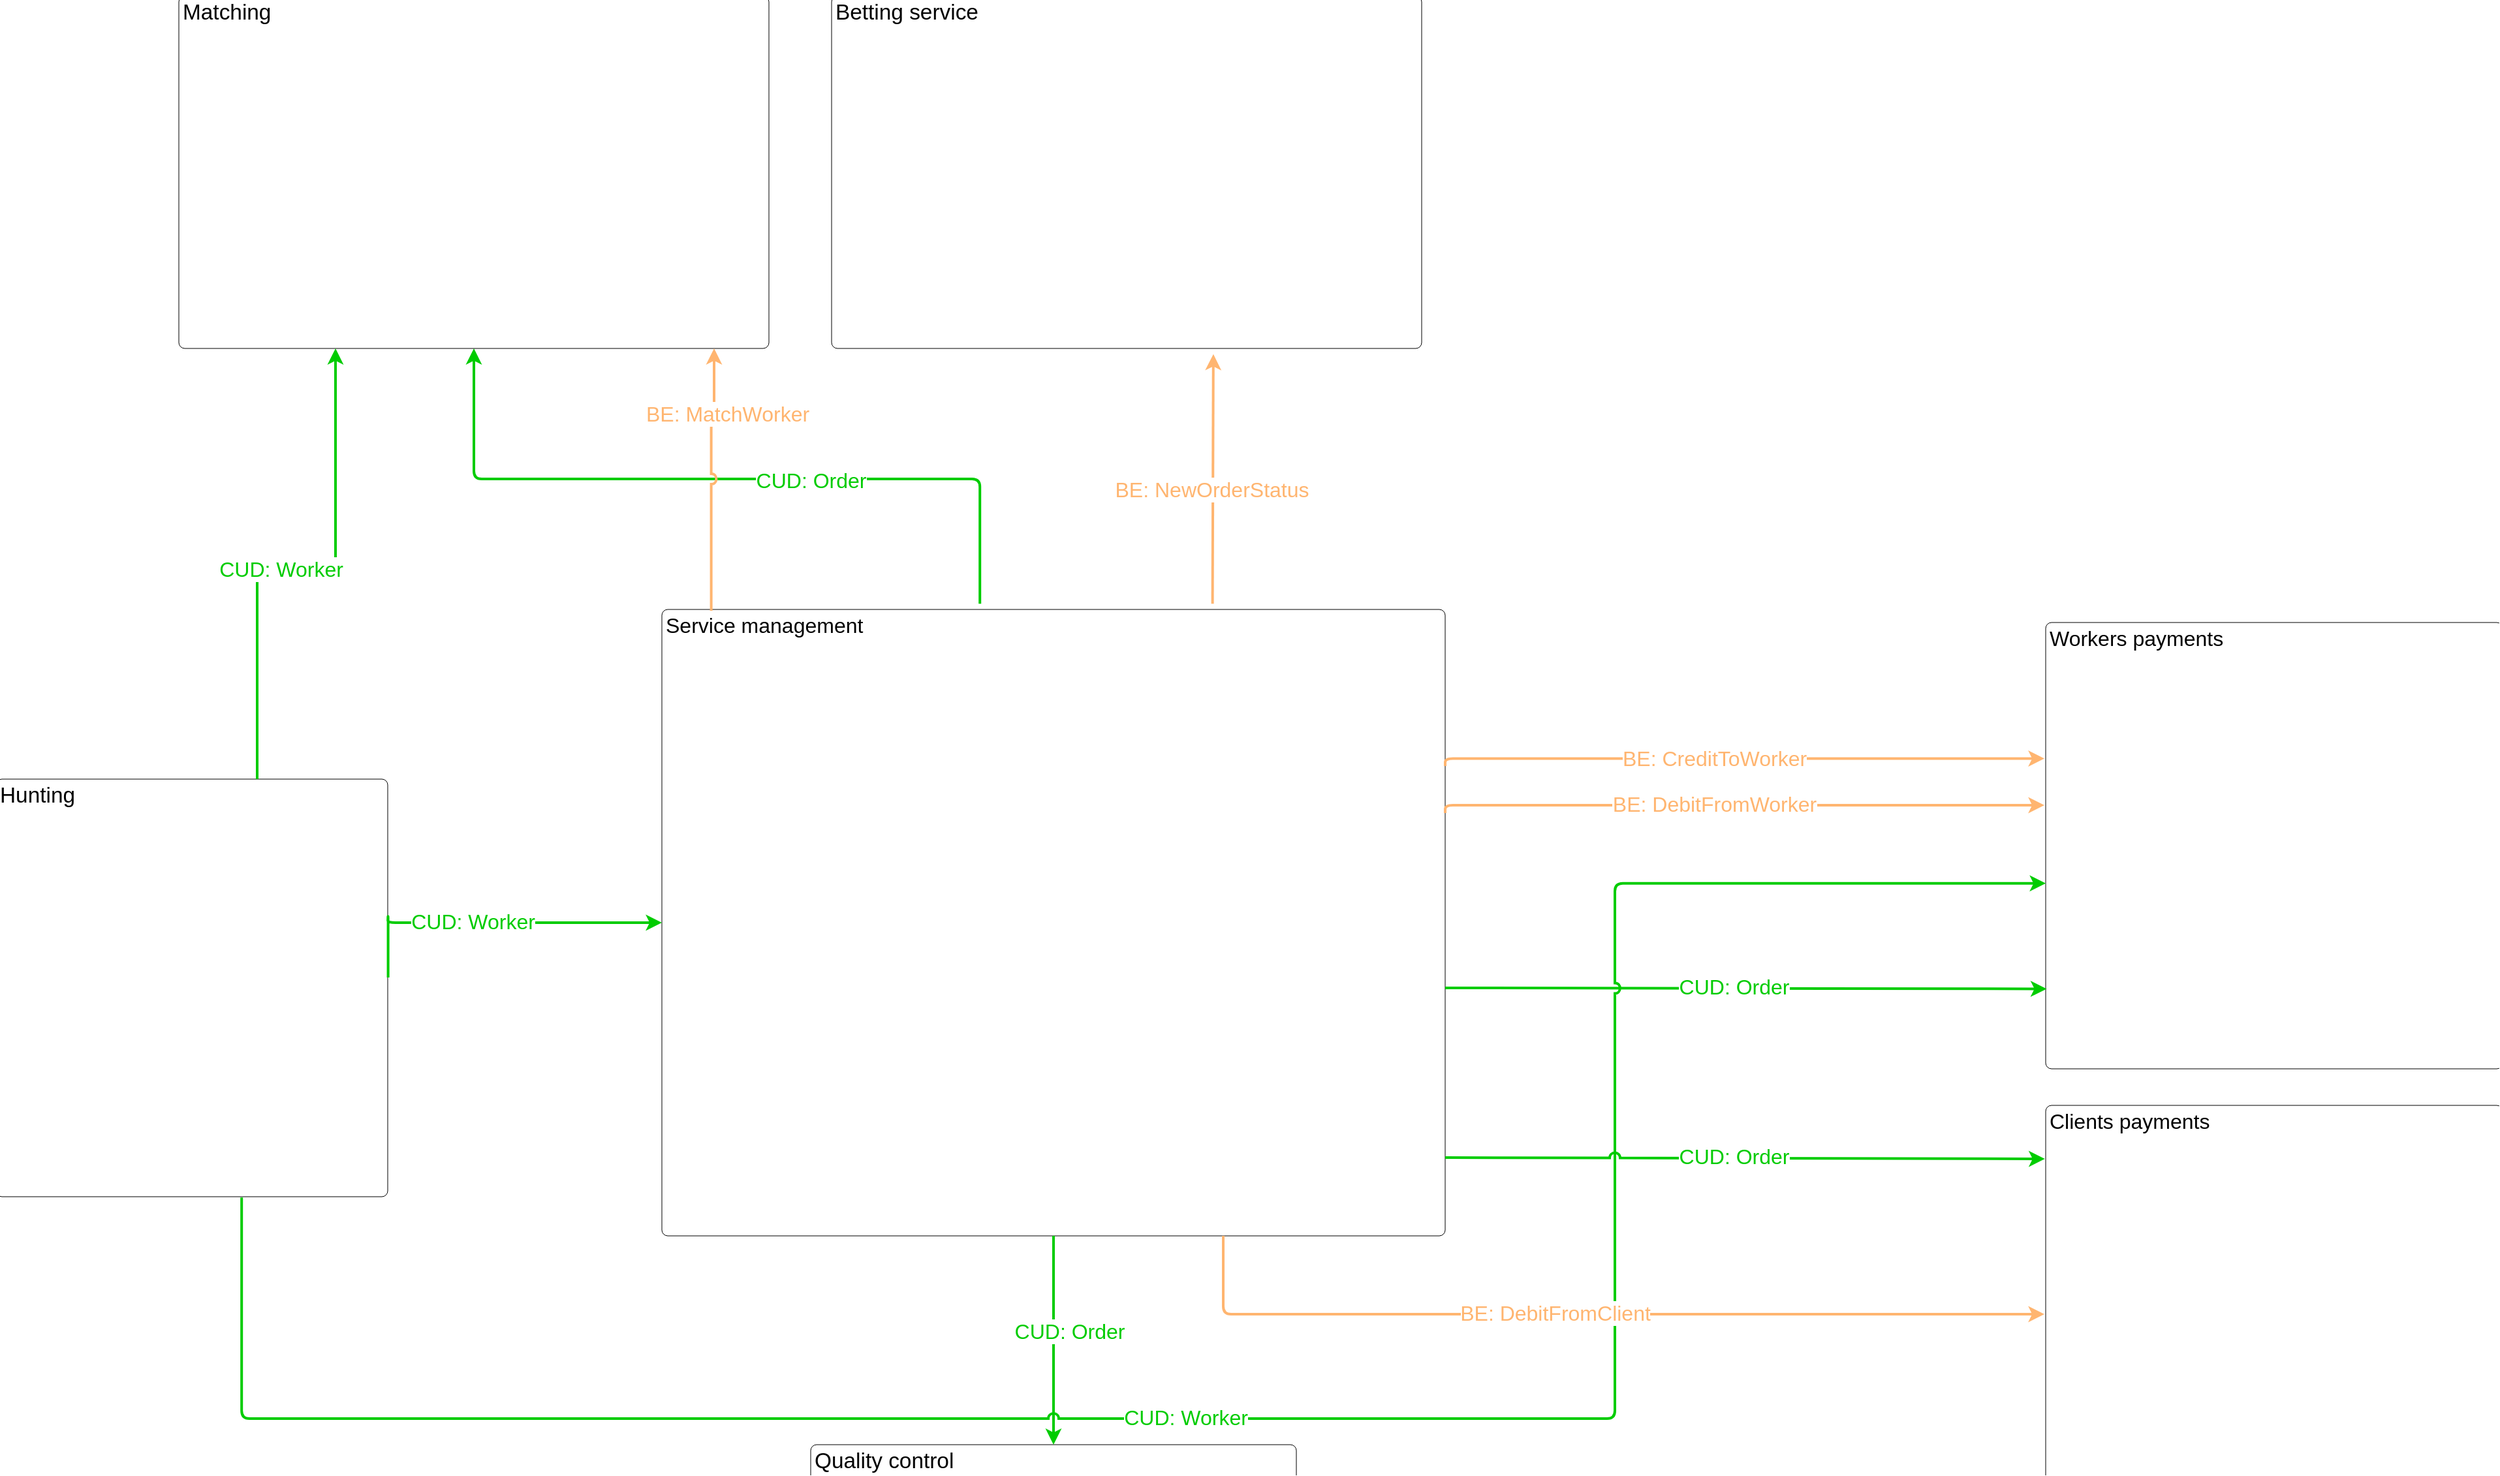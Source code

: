 <mxfile version="24.6.5" type="github">
  <diagram name="Страница — 1" id="SNesUV2g55XFbluxKNim">
    <mxGraphModel dx="4261" dy="2587" grid="1" gridSize="10" guides="1" tooltips="1" connect="1" arrows="1" fold="1" page="1" pageScale="1" pageWidth="827" pageHeight="1169" math="0" shadow="0">
      <root>
        <mxCell id="0" />
        <mxCell id="1" parent="0" />
        <mxCell id="bGFSSM1Bwl2eTKHWFs73-103" value="Betting service" style="html=1;overflow=block;blockSpacing=1;whiteSpace=wrap;fontSize=16.7;align=left;spacing=3.8;verticalAlign=top;strokeColor=#000000;rounded=1;absoluteArcSize=1;arcSize=9;fillColor=none;strokeWidth=NaN;lucidId=6T4P98csuthG;" parent="1" vertex="1">
          <mxGeometry x="-600" y="-570" width="452" height="270" as="geometry" />
        </mxCell>
        <mxCell id="bGFSSM1Bwl2eTKHWFs73-104" value="Hunting" style="html=1;overflow=block;blockSpacing=1;whiteSpace=wrap;fontSize=16.7;align=left;spacing=3.8;verticalAlign=top;strokeColor=#000000;rounded=1;absoluteArcSize=1;arcSize=9;fillColor=none;strokeWidth=NaN;lucidId=l42PjmtMiVCG;perimeterSpacing=0;" parent="1" vertex="1">
          <mxGeometry x="-1240" y="30" width="300" height="320" as="geometry" />
        </mxCell>
        <mxCell id="bGFSSM1Bwl2eTKHWFs73-105" value="Service management" style="html=1;overflow=block;blockSpacing=1;whiteSpace=wrap;fontSize=16;align=left;spacing=3.8;verticalAlign=top;strokeColor=#000000;rounded=1;absoluteArcSize=1;arcSize=9;fillColor=none;strokeWidth=NaN;lucidId=9ZwRXWtkimyL;fontColor=default;" parent="1" vertex="1">
          <mxGeometry x="-730" y="-100" width="600" height="480" as="geometry" />
        </mxCell>
        <mxCell id="bGFSSM1Bwl2eTKHWFs73-106" value="Workers payments" style="html=1;overflow=block;blockSpacing=1;whiteSpace=wrap;fontSize=16;fontColor=default;align=left;spacing=3.8;verticalAlign=top;strokeColor=#000000;rounded=1;absoluteArcSize=1;arcSize=9;fillColor=none;strokeWidth=NaN;lucidId=yf5P64~TPSbk;perimeterSpacing=1;" parent="1" vertex="1">
          <mxGeometry x="330" y="-90" width="350" height="342" as="geometry" />
        </mxCell>
        <mxCell id="bGFSSM1Bwl2eTKHWFs73-107" value="Quality control" style="html=1;overflow=block;blockSpacing=1;whiteSpace=wrap;fontSize=16.7;align=left;spacing=3.8;verticalAlign=top;strokeColor=#000000;rounded=1;absoluteArcSize=1;arcSize=9;fillColor=none;strokeWidth=NaN;lucidId=uw4PtmyCs-oK;" parent="1" vertex="1">
          <mxGeometry x="-616" y="540" width="372" height="217" as="geometry" />
        </mxCell>
        <mxCell id="bGFSSM1Bwl2eTKHWFs73-110" value="" style="endArrow=classic;html=1;rounded=1;strokeColor=#00CC00;strokeWidth=2;align=center;verticalAlign=middle;arcSize=12;fontFamily=Helvetica;fontSize=13;fontColor=default;labelBackgroundColor=default;edgeStyle=orthogonalEdgeStyle;jumpStyle=arc;exitX=1.001;exitY=0.475;exitDx=0;exitDy=0;exitPerimeter=0;" parent="1" source="bGFSSM1Bwl2eTKHWFs73-104" target="bGFSSM1Bwl2eTKHWFs73-105" edge="1">
          <mxGeometry width="50" height="50" relative="1" as="geometry">
            <mxPoint x="-1150" as="sourcePoint" />
            <mxPoint x="-940" as="targetPoint" />
            <Array as="points">
              <mxPoint x="-940" y="133" />
              <mxPoint x="-940" y="133" />
            </Array>
          </mxGeometry>
        </mxCell>
        <mxCell id="bGFSSM1Bwl2eTKHWFs73-111" value="CUD: Worker" style="edgeLabel;html=1;align=center;verticalAlign=middle;resizable=0;points=[];fontSize=16;fontColor=#00CC00;" parent="bGFSSM1Bwl2eTKHWFs73-110" vertex="1" connectable="0">
          <mxGeometry x="-0.09" y="1" relative="1" as="geometry">
            <mxPoint as="offset" />
          </mxGeometry>
        </mxCell>
        <mxCell id="bGFSSM1Bwl2eTKHWFs73-114" value="" style="endArrow=classic;html=1;rounded=1;strokeColor=#FFB570;strokeWidth=2;align=center;verticalAlign=middle;arcSize=12;fontFamily=Helvetica;fontSize=13;fontColor=#FFB570;labelBackgroundColor=default;edgeStyle=orthogonalEdgeStyle;jumpStyle=arc;exitX=1;exitY=0.25;exitDx=0;exitDy=0;entryX=0;entryY=0.306;entryDx=0;entryDy=0;entryPerimeter=0;" parent="1" source="bGFSSM1Bwl2eTKHWFs73-105" target="bGFSSM1Bwl2eTKHWFs73-106" edge="1">
          <mxGeometry width="50" height="50" relative="1" as="geometry">
            <mxPoint x="-180" y="10.88" as="sourcePoint" />
            <mxPoint x="180" y="20" as="targetPoint" />
            <Array as="points">
              <mxPoint x="-130" y="14" />
            </Array>
          </mxGeometry>
        </mxCell>
        <mxCell id="bGFSSM1Bwl2eTKHWFs73-115" value="BE: CreditToWorker" style="edgeLabel;html=1;align=center;verticalAlign=middle;resizable=0;points=[];fontSize=16;fontColor=#FFB570;" parent="bGFSSM1Bwl2eTKHWFs73-114" vertex="1" connectable="0">
          <mxGeometry x="-0.09" y="1" relative="1" as="geometry">
            <mxPoint as="offset" />
          </mxGeometry>
        </mxCell>
        <mxCell id="bGFSSM1Bwl2eTKHWFs73-117" value="" style="endArrow=classic;html=1;rounded=1;strokeColor=#00CC00;strokeWidth=2;align=center;verticalAlign=middle;arcSize=12;fontFamily=Helvetica;fontSize=13;fontColor=default;labelBackgroundColor=default;edgeStyle=orthogonalEdgeStyle;jumpStyle=arc;exitX=0.406;exitY=-0.009;exitDx=0;exitDy=0;exitPerimeter=0;" parent="1" source="bGFSSM1Bwl2eTKHWFs73-105" target="5D9nRTaHtDt0EN9agZbY-6" edge="1">
          <mxGeometry width="50" height="50" relative="1" as="geometry">
            <mxPoint x="-443" y="-220" as="sourcePoint" />
            <mxPoint x="16" y="-220" as="targetPoint" />
            <Array as="points" />
          </mxGeometry>
        </mxCell>
        <mxCell id="bGFSSM1Bwl2eTKHWFs73-118" value="CUD: Order" style="edgeLabel;html=1;align=center;verticalAlign=middle;resizable=0;points=[];fontSize=16;fontColor=#00CC00;" parent="bGFSSM1Bwl2eTKHWFs73-117" vertex="1" connectable="0">
          <mxGeometry x="-0.09" y="1" relative="1" as="geometry">
            <mxPoint x="40" as="offset" />
          </mxGeometry>
        </mxCell>
        <mxCell id="bGFSSM1Bwl2eTKHWFs73-120" value="" style="endArrow=classic;html=1;rounded=1;strokeColor=#00CC00;strokeWidth=2;align=center;verticalAlign=middle;arcSize=12;fontFamily=Helvetica;fontSize=13;fontColor=default;labelBackgroundColor=default;edgeStyle=orthogonalEdgeStyle;jumpStyle=arc;entryX=0.5;entryY=0;entryDx=0;entryDy=0;exitX=0.5;exitY=1;exitDx=0;exitDy=0;" parent="1" source="bGFSSM1Bwl2eTKHWFs73-105" target="bGFSSM1Bwl2eTKHWFs73-107" edge="1">
          <mxGeometry width="50" height="50" relative="1" as="geometry">
            <mxPoint x="-410" y="430" as="sourcePoint" />
            <mxPoint x="-80" y="400" as="targetPoint" />
            <Array as="points">
              <mxPoint x="-430" y="500" />
            </Array>
          </mxGeometry>
        </mxCell>
        <mxCell id="bGFSSM1Bwl2eTKHWFs73-121" value="CUD: Order" style="edgeLabel;html=1;align=center;verticalAlign=middle;resizable=0;points=[];fontSize=16;fontColor=#00CC00;" parent="bGFSSM1Bwl2eTKHWFs73-120" vertex="1" connectable="0">
          <mxGeometry x="-0.09" y="1" relative="1" as="geometry">
            <mxPoint x="11" as="offset" />
          </mxGeometry>
        </mxCell>
        <mxCell id="bGFSSM1Bwl2eTKHWFs73-122" value="" style="endArrow=classic;html=1;rounded=1;strokeColor=#00CC00;strokeWidth=2;align=center;verticalAlign=middle;arcSize=12;fontFamily=Helvetica;fontSize=13;fontColor=default;labelBackgroundColor=default;edgeStyle=orthogonalEdgeStyle;jumpStyle=arc;entryX=0.005;entryY=0.819;entryDx=0;entryDy=0;entryPerimeter=0;" parent="1" target="bGFSSM1Bwl2eTKHWFs73-106" edge="1">
          <mxGeometry width="50" height="50" relative="1" as="geometry">
            <mxPoint x="-130" y="190" as="sourcePoint" />
            <mxPoint x="180" y="190" as="targetPoint" />
            <Array as="points">
              <mxPoint x="90" y="190" />
            </Array>
          </mxGeometry>
        </mxCell>
        <mxCell id="bGFSSM1Bwl2eTKHWFs73-123" value="CUD: Order" style="edgeLabel;html=1;align=center;verticalAlign=middle;resizable=0;points=[];fontSize=16;fontColor=#00CC00;" parent="bGFSSM1Bwl2eTKHWFs73-122" vertex="1" connectable="0">
          <mxGeometry x="-0.09" y="1" relative="1" as="geometry">
            <mxPoint x="11" as="offset" />
          </mxGeometry>
        </mxCell>
        <mxCell id="bGFSSM1Bwl2eTKHWFs73-124" value="" style="endArrow=classic;html=1;rounded=1;strokeColor=#00CC00;strokeWidth=2;align=center;verticalAlign=middle;arcSize=12;fontFamily=Helvetica;fontSize=13;fontColor=default;labelBackgroundColor=default;edgeStyle=orthogonalEdgeStyle;jumpStyle=arc;exitX=0.627;exitY=1.002;exitDx=0;exitDy=0;exitPerimeter=0;entryX=0.003;entryY=0.584;entryDx=0;entryDy=0;entryPerimeter=0;" parent="1" source="bGFSSM1Bwl2eTKHWFs73-104" target="bGFSSM1Bwl2eTKHWFs73-106" edge="1">
          <mxGeometry width="50" height="50" relative="1" as="geometry">
            <mxPoint x="-1430" y="490" as="sourcePoint" />
            <mxPoint x="150" y="110" as="targetPoint" />
            <Array as="points">
              <mxPoint x="-1052" y="520" />
              <mxPoint y="520" />
              <mxPoint y="110" />
            </Array>
          </mxGeometry>
        </mxCell>
        <mxCell id="bGFSSM1Bwl2eTKHWFs73-125" value="CUD: Worker" style="edgeLabel;html=1;align=center;verticalAlign=middle;resizable=0;points=[];fontSize=16;fontColor=#00CC00;" parent="bGFSSM1Bwl2eTKHWFs73-124" vertex="1" connectable="0">
          <mxGeometry x="-0.09" y="1" relative="1" as="geometry">
            <mxPoint as="offset" />
          </mxGeometry>
        </mxCell>
        <mxCell id="bGFSSM1Bwl2eTKHWFs73-129" value="" style="endArrow=classic;html=1;rounded=1;strokeColor=#FFB570;strokeWidth=2;align=center;verticalAlign=middle;arcSize=12;fontFamily=Helvetica;fontSize=13;fontColor=#FFB570;labelBackgroundColor=default;edgeStyle=orthogonalEdgeStyle;jumpStyle=arc;exitX=0.703;exitY=-0.009;exitDx=0;exitDy=0;entryX=0.647;entryY=1.016;entryDx=0;entryDy=0;entryPerimeter=0;exitPerimeter=0;" parent="1" source="bGFSSM1Bwl2eTKHWFs73-105" target="bGFSSM1Bwl2eTKHWFs73-103" edge="1">
          <mxGeometry width="50" height="50" relative="1" as="geometry">
            <mxPoint x="-310" y="-190" as="sourcePoint" />
            <mxPoint x="94" y="-190" as="targetPoint" />
            <Array as="points">
              <mxPoint x="-308" y="-200" />
            </Array>
          </mxGeometry>
        </mxCell>
        <mxCell id="bGFSSM1Bwl2eTKHWFs73-130" value="BE: NewOrderStatus" style="edgeLabel;html=1;align=center;verticalAlign=middle;resizable=0;points=[];fontSize=16;fontColor=#FFB570;" parent="bGFSSM1Bwl2eTKHWFs73-129" vertex="1" connectable="0">
          <mxGeometry x="-0.09" y="1" relative="1" as="geometry">
            <mxPoint as="offset" />
          </mxGeometry>
        </mxCell>
        <mxCell id="bGFSSM1Bwl2eTKHWFs73-133" value="" style="endArrow=classic;html=1;rounded=1;strokeColor=#FFB570;strokeWidth=2;align=center;verticalAlign=middle;arcSize=12;fontFamily=Helvetica;fontSize=13;fontColor=#FFB570;labelBackgroundColor=default;edgeStyle=orthogonalEdgeStyle;jumpStyle=arc;" parent="1" edge="1" target="5D9nRTaHtDt0EN9agZbY-1" source="bGFSSM1Bwl2eTKHWFs73-105">
          <mxGeometry width="50" height="50" relative="1" as="geometry">
            <mxPoint x="-130" y="96" as="sourcePoint" />
            <mxPoint x="329" y="90" as="targetPoint" />
            <Array as="points">
              <mxPoint x="-300" y="440" />
            </Array>
          </mxGeometry>
        </mxCell>
        <mxCell id="bGFSSM1Bwl2eTKHWFs73-134" value="BE: DebitFromClient" style="edgeLabel;html=1;align=center;verticalAlign=middle;resizable=0;points=[];fontSize=16;fontColor=#FFB570;" parent="bGFSSM1Bwl2eTKHWFs73-133" vertex="1" connectable="0">
          <mxGeometry x="-0.09" y="1" relative="1" as="geometry">
            <mxPoint as="offset" />
          </mxGeometry>
        </mxCell>
        <mxCell id="bGFSSM1Bwl2eTKHWFs73-135" value="" style="endArrow=classic;html=1;rounded=1;strokeColor=#FFB570;strokeWidth=2;align=center;verticalAlign=middle;arcSize=12;fontFamily=Helvetica;fontSize=13;fontColor=#FFB570;labelBackgroundColor=default;edgeStyle=orthogonalEdgeStyle;jumpStyle=arc;exitX=1;exitY=0.25;exitDx=0;exitDy=0;entryX=0;entryY=0.306;entryDx=0;entryDy=0;entryPerimeter=0;" parent="1" edge="1">
          <mxGeometry width="50" height="50" relative="1" as="geometry">
            <mxPoint x="-130" y="56" as="sourcePoint" />
            <mxPoint x="329" y="50" as="targetPoint" />
            <Array as="points">
              <mxPoint x="-130" y="50" />
            </Array>
          </mxGeometry>
        </mxCell>
        <mxCell id="bGFSSM1Bwl2eTKHWFs73-136" value="BE: DebitFromWorker" style="edgeLabel;html=1;align=center;verticalAlign=middle;resizable=0;points=[];fontSize=16;fontColor=#FFB570;" parent="bGFSSM1Bwl2eTKHWFs73-135" vertex="1" connectable="0">
          <mxGeometry x="-0.09" y="1" relative="1" as="geometry">
            <mxPoint as="offset" />
          </mxGeometry>
        </mxCell>
        <mxCell id="5D9nRTaHtDt0EN9agZbY-1" value="Clients payments" style="html=1;overflow=block;blockSpacing=1;whiteSpace=wrap;fontSize=16;fontColor=default;align=left;spacing=3.8;verticalAlign=top;strokeColor=#000000;rounded=1;absoluteArcSize=1;arcSize=9;fillColor=none;strokeWidth=NaN;lucidId=yf5P64~TPSbk;perimeterSpacing=1;" vertex="1" parent="1">
          <mxGeometry x="330" y="280" width="350" height="342" as="geometry" />
        </mxCell>
        <mxCell id="5D9nRTaHtDt0EN9agZbY-4" value="" style="endArrow=classic;html=1;rounded=1;strokeColor=#00CC00;strokeWidth=2;align=center;verticalAlign=middle;arcSize=12;fontFamily=Helvetica;fontSize=13;fontColor=default;labelBackgroundColor=default;edgeStyle=orthogonalEdgeStyle;jumpStyle=arc;entryX=0.001;entryY=0.122;entryDx=0;entryDy=0;entryPerimeter=0;" edge="1" parent="1" source="bGFSSM1Bwl2eTKHWFs73-105" target="5D9nRTaHtDt0EN9agZbY-1">
          <mxGeometry width="50" height="50" relative="1" as="geometry">
            <mxPoint x="-120" y="200" as="sourcePoint" />
            <mxPoint x="320" y="320" as="targetPoint" />
            <Array as="points">
              <mxPoint x="320" y="320" />
              <mxPoint x="320" y="321" />
            </Array>
          </mxGeometry>
        </mxCell>
        <mxCell id="5D9nRTaHtDt0EN9agZbY-5" value="CUD: Order" style="edgeLabel;html=1;align=center;verticalAlign=middle;resizable=0;points=[];fontSize=16;fontColor=#00CC00;" vertex="1" connectable="0" parent="5D9nRTaHtDt0EN9agZbY-4">
          <mxGeometry x="-0.09" y="1" relative="1" as="geometry">
            <mxPoint x="11" as="offset" />
          </mxGeometry>
        </mxCell>
        <mxCell id="5D9nRTaHtDt0EN9agZbY-6" value="Matching" style="html=1;overflow=block;blockSpacing=1;whiteSpace=wrap;fontSize=16.7;align=left;spacing=3.8;verticalAlign=top;strokeColor=#000000;rounded=1;absoluteArcSize=1;arcSize=9;fillColor=none;strokeWidth=NaN;lucidId=6T4P98csuthG;" vertex="1" parent="1">
          <mxGeometry x="-1100" y="-570" width="452" height="270" as="geometry" />
        </mxCell>
        <mxCell id="5D9nRTaHtDt0EN9agZbY-7" value="" style="endArrow=classic;html=1;rounded=1;strokeColor=#00CC00;strokeWidth=2;align=center;verticalAlign=middle;arcSize=12;fontFamily=Helvetica;fontSize=13;fontColor=default;labelBackgroundColor=default;edgeStyle=orthogonalEdgeStyle;jumpStyle=arc;exitX=1.001;exitY=0.475;exitDx=0;exitDy=0;exitPerimeter=0;" edge="1" parent="1" target="5D9nRTaHtDt0EN9agZbY-6">
          <mxGeometry width="50" height="50" relative="1" as="geometry">
            <mxPoint x="-1040" y="30" as="sourcePoint" />
            <mxPoint x="-830" y="-12" as="targetPoint" />
            <Array as="points">
              <mxPoint x="-1040" y="-130" />
              <mxPoint x="-980" y="-130" />
            </Array>
          </mxGeometry>
        </mxCell>
        <mxCell id="5D9nRTaHtDt0EN9agZbY-8" value="CUD: Worker" style="edgeLabel;html=1;align=center;verticalAlign=middle;resizable=0;points=[];fontSize=16;fontColor=#00CC00;" vertex="1" connectable="0" parent="5D9nRTaHtDt0EN9agZbY-7">
          <mxGeometry x="-0.09" y="1" relative="1" as="geometry">
            <mxPoint as="offset" />
          </mxGeometry>
        </mxCell>
        <mxCell id="5D9nRTaHtDt0EN9agZbY-13" value="" style="endArrow=classic;html=1;rounded=1;strokeColor=#FFB570;strokeWidth=2;align=center;verticalAlign=middle;arcSize=12;fontFamily=Helvetica;fontSize=13;fontColor=#FFB570;labelBackgroundColor=default;edgeStyle=orthogonalEdgeStyle;jumpStyle=arc;exitX=0.063;exitY=0.002;exitDx=0;exitDy=0;exitPerimeter=0;" edge="1" parent="1" source="bGFSSM1Bwl2eTKHWFs73-105">
          <mxGeometry width="50" height="50" relative="1" as="geometry">
            <mxPoint x="-690" y="-148" as="sourcePoint" />
            <mxPoint x="-690" y="-300" as="targetPoint" />
            <Array as="points">
              <mxPoint x="-692" y="-244" />
              <mxPoint x="-690" y="-244" />
            </Array>
          </mxGeometry>
        </mxCell>
        <mxCell id="5D9nRTaHtDt0EN9agZbY-14" value="BE: MatchWorker" style="edgeLabel;html=1;align=center;verticalAlign=middle;resizable=0;points=[];fontSize=16;fontColor=#FFB570;" vertex="1" connectable="0" parent="5D9nRTaHtDt0EN9agZbY-13">
          <mxGeometry x="-0.09" y="1" relative="1" as="geometry">
            <mxPoint x="13" y="-59" as="offset" />
          </mxGeometry>
        </mxCell>
      </root>
    </mxGraphModel>
  </diagram>
</mxfile>

